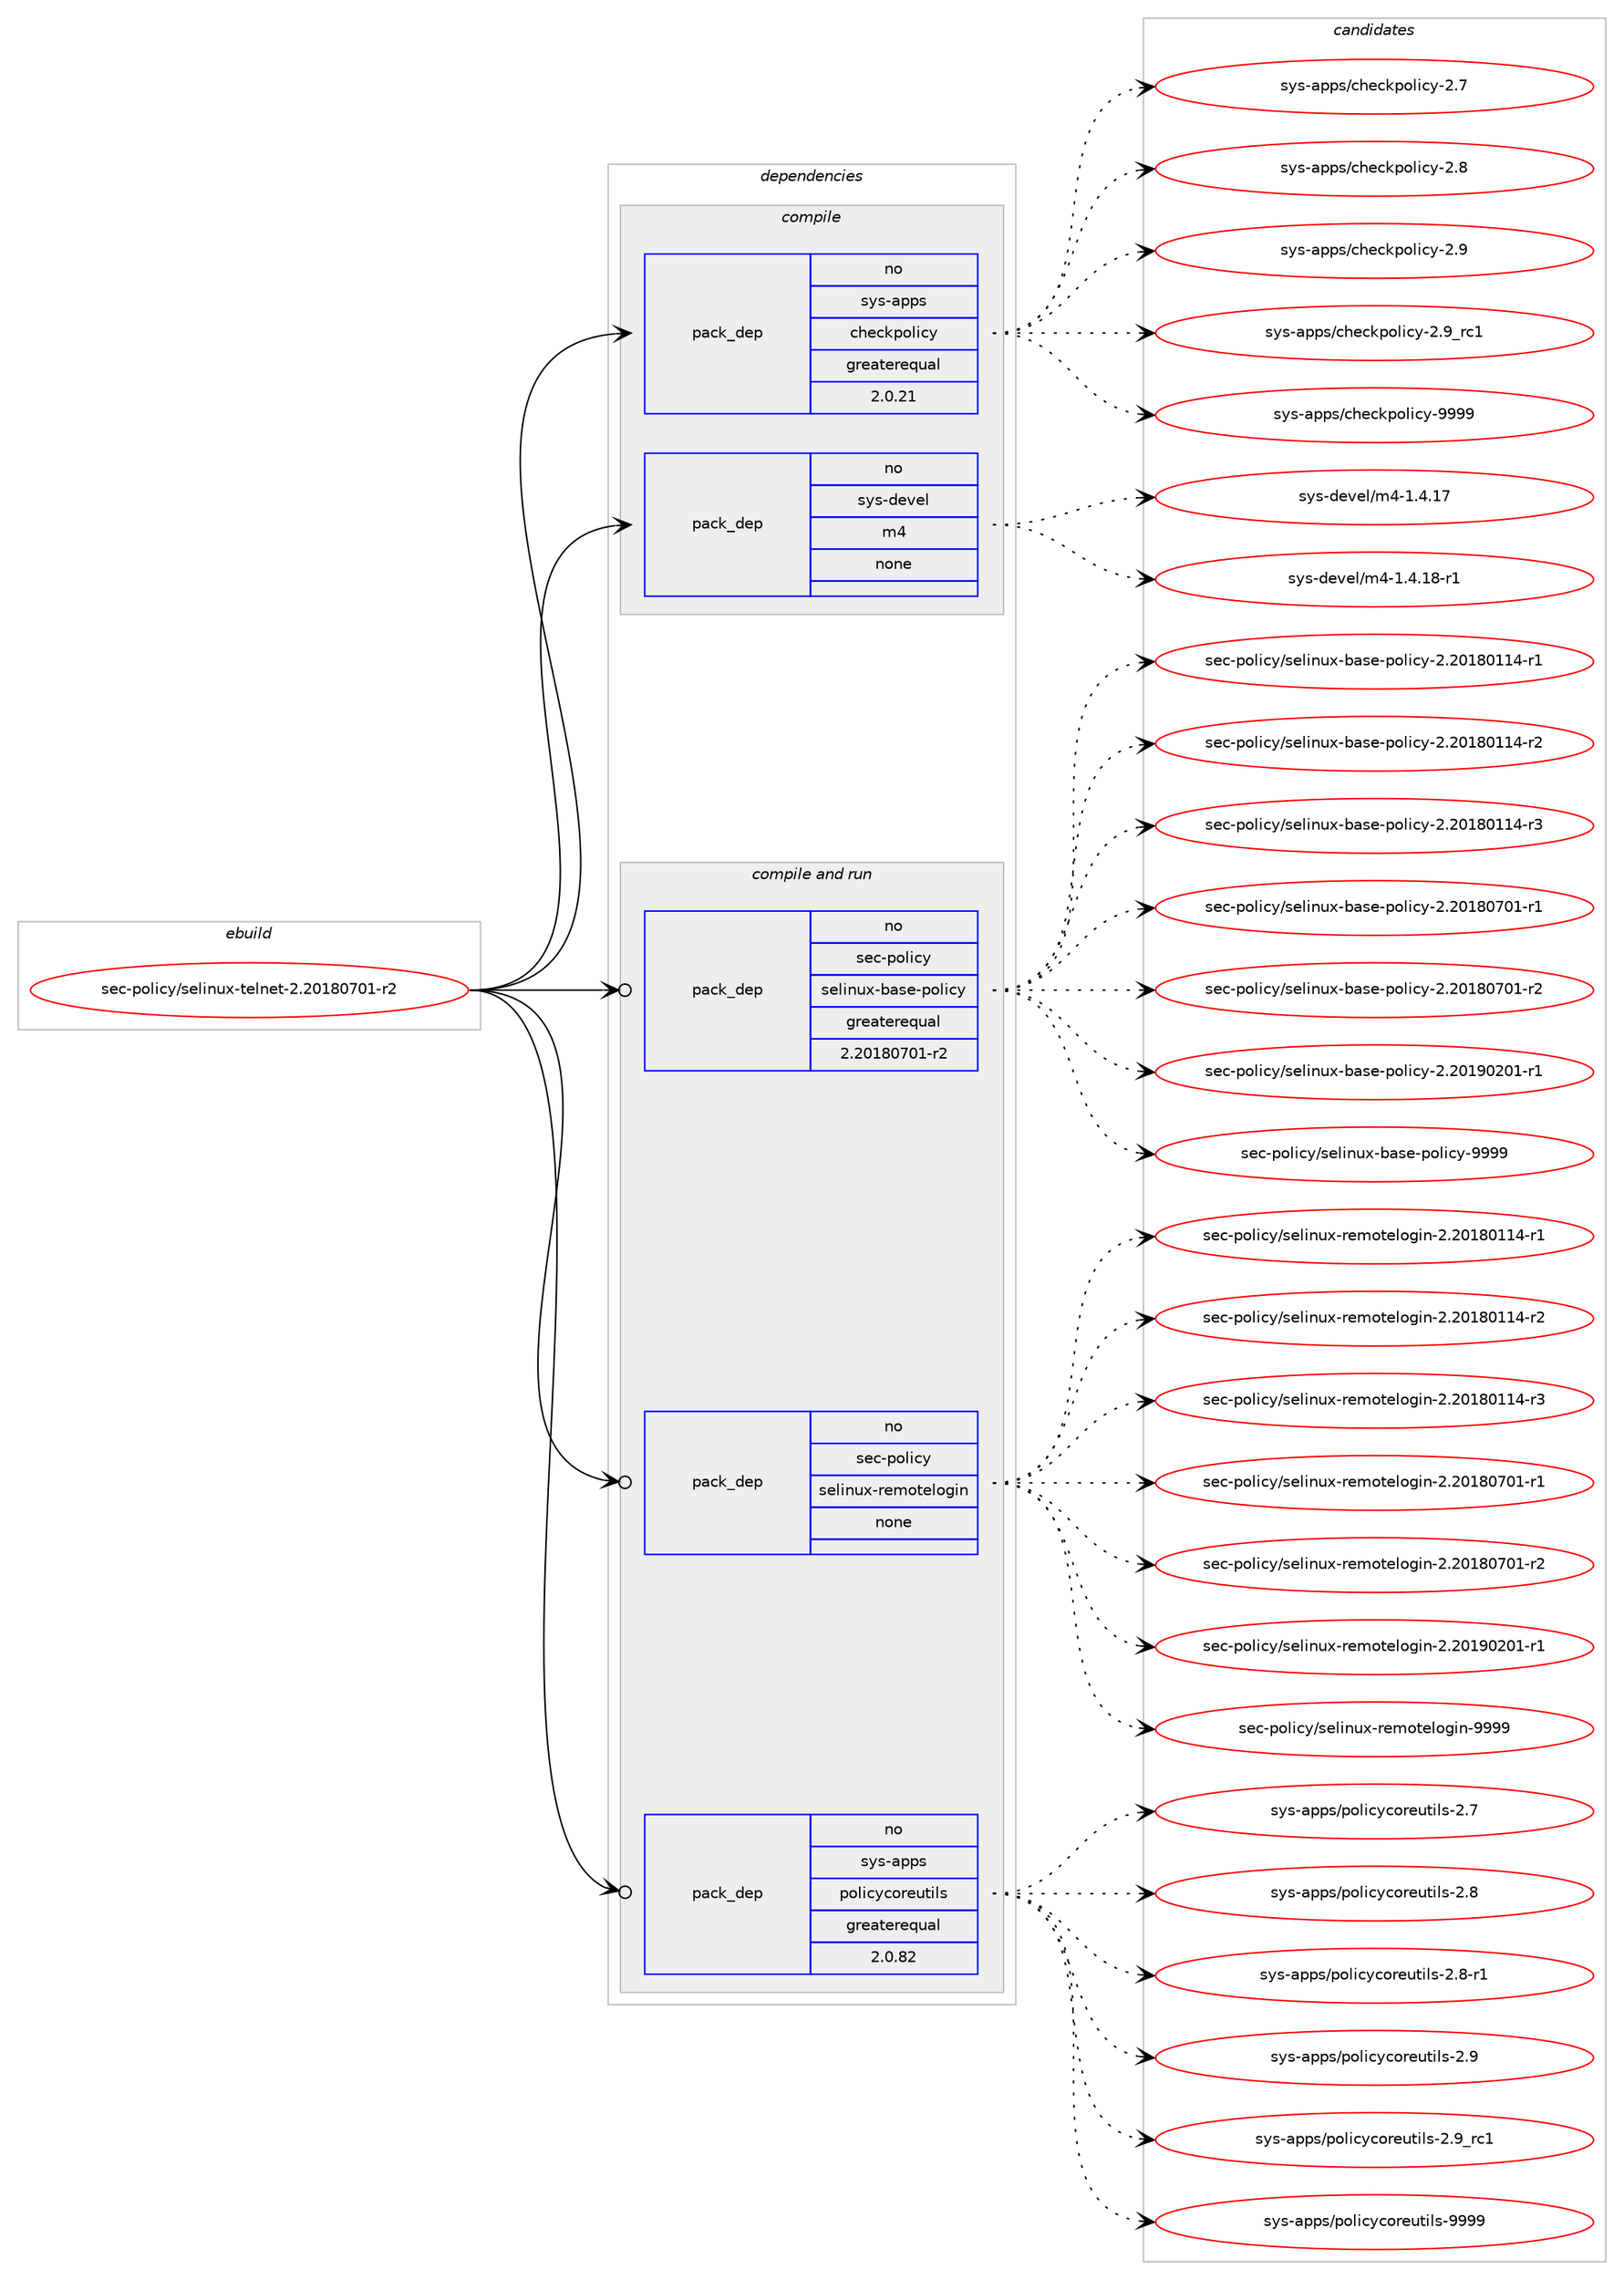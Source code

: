 digraph prolog {

# *************
# Graph options
# *************

newrank=true;
concentrate=true;
compound=true;
graph [rankdir=LR,fontname=Helvetica,fontsize=10,ranksep=1.5];#, ranksep=2.5, nodesep=0.2];
edge  [arrowhead=vee];
node  [fontname=Helvetica,fontsize=10];

# **********
# The ebuild
# **********

subgraph cluster_leftcol {
color=gray;
rank=same;
label=<<i>ebuild</i>>;
id [label="sec-policy/selinux-telnet-2.20180701-r2", color=red, width=4, href="../sec-policy/selinux-telnet-2.20180701-r2.svg"];
}

# ****************
# The dependencies
# ****************

subgraph cluster_midcol {
color=gray;
label=<<i>dependencies</i>>;
subgraph cluster_compile {
fillcolor="#eeeeee";
style=filled;
label=<<i>compile</i>>;
subgraph pack4615 {
dependency5991 [label=<<TABLE BORDER="0" CELLBORDER="1" CELLSPACING="0" CELLPADDING="4" WIDTH="220"><TR><TD ROWSPAN="6" CELLPADDING="30">pack_dep</TD></TR><TR><TD WIDTH="110">no</TD></TR><TR><TD>sys-apps</TD></TR><TR><TD>checkpolicy</TD></TR><TR><TD>greaterequal</TD></TR><TR><TD>2.0.21</TD></TR></TABLE>>, shape=none, color=blue];
}
id:e -> dependency5991:w [weight=20,style="solid",arrowhead="vee"];
subgraph pack4616 {
dependency5992 [label=<<TABLE BORDER="0" CELLBORDER="1" CELLSPACING="0" CELLPADDING="4" WIDTH="220"><TR><TD ROWSPAN="6" CELLPADDING="30">pack_dep</TD></TR><TR><TD WIDTH="110">no</TD></TR><TR><TD>sys-devel</TD></TR><TR><TD>m4</TD></TR><TR><TD>none</TD></TR><TR><TD></TD></TR></TABLE>>, shape=none, color=blue];
}
id:e -> dependency5992:w [weight=20,style="solid",arrowhead="vee"];
}
subgraph cluster_compileandrun {
fillcolor="#eeeeee";
style=filled;
label=<<i>compile and run</i>>;
subgraph pack4617 {
dependency5993 [label=<<TABLE BORDER="0" CELLBORDER="1" CELLSPACING="0" CELLPADDING="4" WIDTH="220"><TR><TD ROWSPAN="6" CELLPADDING="30">pack_dep</TD></TR><TR><TD WIDTH="110">no</TD></TR><TR><TD>sec-policy</TD></TR><TR><TD>selinux-base-policy</TD></TR><TR><TD>greaterequal</TD></TR><TR><TD>2.20180701-r2</TD></TR></TABLE>>, shape=none, color=blue];
}
id:e -> dependency5993:w [weight=20,style="solid",arrowhead="odotvee"];
subgraph pack4618 {
dependency5994 [label=<<TABLE BORDER="0" CELLBORDER="1" CELLSPACING="0" CELLPADDING="4" WIDTH="220"><TR><TD ROWSPAN="6" CELLPADDING="30">pack_dep</TD></TR><TR><TD WIDTH="110">no</TD></TR><TR><TD>sec-policy</TD></TR><TR><TD>selinux-remotelogin</TD></TR><TR><TD>none</TD></TR><TR><TD></TD></TR></TABLE>>, shape=none, color=blue];
}
id:e -> dependency5994:w [weight=20,style="solid",arrowhead="odotvee"];
subgraph pack4619 {
dependency5995 [label=<<TABLE BORDER="0" CELLBORDER="1" CELLSPACING="0" CELLPADDING="4" WIDTH="220"><TR><TD ROWSPAN="6" CELLPADDING="30">pack_dep</TD></TR><TR><TD WIDTH="110">no</TD></TR><TR><TD>sys-apps</TD></TR><TR><TD>policycoreutils</TD></TR><TR><TD>greaterequal</TD></TR><TR><TD>2.0.82</TD></TR></TABLE>>, shape=none, color=blue];
}
id:e -> dependency5995:w [weight=20,style="solid",arrowhead="odotvee"];
}
subgraph cluster_run {
fillcolor="#eeeeee";
style=filled;
label=<<i>run</i>>;
}
}

# **************
# The candidates
# **************

subgraph cluster_choices {
rank=same;
color=gray;
label=<<i>candidates</i>>;

subgraph choice4615 {
color=black;
nodesep=1;
choice11512111545971121121154799104101991071121111081059912145504655 [label="sys-apps/checkpolicy-2.7", color=red, width=4,href="../sys-apps/checkpolicy-2.7.svg"];
choice11512111545971121121154799104101991071121111081059912145504656 [label="sys-apps/checkpolicy-2.8", color=red, width=4,href="../sys-apps/checkpolicy-2.8.svg"];
choice11512111545971121121154799104101991071121111081059912145504657 [label="sys-apps/checkpolicy-2.9", color=red, width=4,href="../sys-apps/checkpolicy-2.9.svg"];
choice11512111545971121121154799104101991071121111081059912145504657951149949 [label="sys-apps/checkpolicy-2.9_rc1", color=red, width=4,href="../sys-apps/checkpolicy-2.9_rc1.svg"];
choice1151211154597112112115479910410199107112111108105991214557575757 [label="sys-apps/checkpolicy-9999", color=red, width=4,href="../sys-apps/checkpolicy-9999.svg"];
dependency5991:e -> choice11512111545971121121154799104101991071121111081059912145504655:w [style=dotted,weight="100"];
dependency5991:e -> choice11512111545971121121154799104101991071121111081059912145504656:w [style=dotted,weight="100"];
dependency5991:e -> choice11512111545971121121154799104101991071121111081059912145504657:w [style=dotted,weight="100"];
dependency5991:e -> choice11512111545971121121154799104101991071121111081059912145504657951149949:w [style=dotted,weight="100"];
dependency5991:e -> choice1151211154597112112115479910410199107112111108105991214557575757:w [style=dotted,weight="100"];
}
subgraph choice4616 {
color=black;
nodesep=1;
choice11512111545100101118101108471095245494652464955 [label="sys-devel/m4-1.4.17", color=red, width=4,href="../sys-devel/m4-1.4.17.svg"];
choice115121115451001011181011084710952454946524649564511449 [label="sys-devel/m4-1.4.18-r1", color=red, width=4,href="../sys-devel/m4-1.4.18-r1.svg"];
dependency5992:e -> choice11512111545100101118101108471095245494652464955:w [style=dotted,weight="100"];
dependency5992:e -> choice115121115451001011181011084710952454946524649564511449:w [style=dotted,weight="100"];
}
subgraph choice4617 {
color=black;
nodesep=1;
choice11510199451121111081059912147115101108105110117120459897115101451121111081059912145504650484956484949524511449 [label="sec-policy/selinux-base-policy-2.20180114-r1", color=red, width=4,href="../sec-policy/selinux-base-policy-2.20180114-r1.svg"];
choice11510199451121111081059912147115101108105110117120459897115101451121111081059912145504650484956484949524511450 [label="sec-policy/selinux-base-policy-2.20180114-r2", color=red, width=4,href="../sec-policy/selinux-base-policy-2.20180114-r2.svg"];
choice11510199451121111081059912147115101108105110117120459897115101451121111081059912145504650484956484949524511451 [label="sec-policy/selinux-base-policy-2.20180114-r3", color=red, width=4,href="../sec-policy/selinux-base-policy-2.20180114-r3.svg"];
choice11510199451121111081059912147115101108105110117120459897115101451121111081059912145504650484956485548494511449 [label="sec-policy/selinux-base-policy-2.20180701-r1", color=red, width=4,href="../sec-policy/selinux-base-policy-2.20180701-r1.svg"];
choice11510199451121111081059912147115101108105110117120459897115101451121111081059912145504650484956485548494511450 [label="sec-policy/selinux-base-policy-2.20180701-r2", color=red, width=4,href="../sec-policy/selinux-base-policy-2.20180701-r2.svg"];
choice11510199451121111081059912147115101108105110117120459897115101451121111081059912145504650484957485048494511449 [label="sec-policy/selinux-base-policy-2.20190201-r1", color=red, width=4,href="../sec-policy/selinux-base-policy-2.20190201-r1.svg"];
choice1151019945112111108105991214711510110810511011712045989711510145112111108105991214557575757 [label="sec-policy/selinux-base-policy-9999", color=red, width=4,href="../sec-policy/selinux-base-policy-9999.svg"];
dependency5993:e -> choice11510199451121111081059912147115101108105110117120459897115101451121111081059912145504650484956484949524511449:w [style=dotted,weight="100"];
dependency5993:e -> choice11510199451121111081059912147115101108105110117120459897115101451121111081059912145504650484956484949524511450:w [style=dotted,weight="100"];
dependency5993:e -> choice11510199451121111081059912147115101108105110117120459897115101451121111081059912145504650484956484949524511451:w [style=dotted,weight="100"];
dependency5993:e -> choice11510199451121111081059912147115101108105110117120459897115101451121111081059912145504650484956485548494511449:w [style=dotted,weight="100"];
dependency5993:e -> choice11510199451121111081059912147115101108105110117120459897115101451121111081059912145504650484956485548494511450:w [style=dotted,weight="100"];
dependency5993:e -> choice11510199451121111081059912147115101108105110117120459897115101451121111081059912145504650484957485048494511449:w [style=dotted,weight="100"];
dependency5993:e -> choice1151019945112111108105991214711510110810511011712045989711510145112111108105991214557575757:w [style=dotted,weight="100"];
}
subgraph choice4618 {
color=black;
nodesep=1;
choice115101994511211110810599121471151011081051101171204511410110911111610110811110310511045504650484956484949524511449 [label="sec-policy/selinux-remotelogin-2.20180114-r1", color=red, width=4,href="../sec-policy/selinux-remotelogin-2.20180114-r1.svg"];
choice115101994511211110810599121471151011081051101171204511410110911111610110811110310511045504650484956484949524511450 [label="sec-policy/selinux-remotelogin-2.20180114-r2", color=red, width=4,href="../sec-policy/selinux-remotelogin-2.20180114-r2.svg"];
choice115101994511211110810599121471151011081051101171204511410110911111610110811110310511045504650484956484949524511451 [label="sec-policy/selinux-remotelogin-2.20180114-r3", color=red, width=4,href="../sec-policy/selinux-remotelogin-2.20180114-r3.svg"];
choice115101994511211110810599121471151011081051101171204511410110911111610110811110310511045504650484956485548494511449 [label="sec-policy/selinux-remotelogin-2.20180701-r1", color=red, width=4,href="../sec-policy/selinux-remotelogin-2.20180701-r1.svg"];
choice115101994511211110810599121471151011081051101171204511410110911111610110811110310511045504650484956485548494511450 [label="sec-policy/selinux-remotelogin-2.20180701-r2", color=red, width=4,href="../sec-policy/selinux-remotelogin-2.20180701-r2.svg"];
choice115101994511211110810599121471151011081051101171204511410110911111610110811110310511045504650484957485048494511449 [label="sec-policy/selinux-remotelogin-2.20190201-r1", color=red, width=4,href="../sec-policy/selinux-remotelogin-2.20190201-r1.svg"];
choice11510199451121111081059912147115101108105110117120451141011091111161011081111031051104557575757 [label="sec-policy/selinux-remotelogin-9999", color=red, width=4,href="../sec-policy/selinux-remotelogin-9999.svg"];
dependency5994:e -> choice115101994511211110810599121471151011081051101171204511410110911111610110811110310511045504650484956484949524511449:w [style=dotted,weight="100"];
dependency5994:e -> choice115101994511211110810599121471151011081051101171204511410110911111610110811110310511045504650484956484949524511450:w [style=dotted,weight="100"];
dependency5994:e -> choice115101994511211110810599121471151011081051101171204511410110911111610110811110310511045504650484956484949524511451:w [style=dotted,weight="100"];
dependency5994:e -> choice115101994511211110810599121471151011081051101171204511410110911111610110811110310511045504650484956485548494511449:w [style=dotted,weight="100"];
dependency5994:e -> choice115101994511211110810599121471151011081051101171204511410110911111610110811110310511045504650484956485548494511450:w [style=dotted,weight="100"];
dependency5994:e -> choice115101994511211110810599121471151011081051101171204511410110911111610110811110310511045504650484957485048494511449:w [style=dotted,weight="100"];
dependency5994:e -> choice11510199451121111081059912147115101108105110117120451141011091111161011081111031051104557575757:w [style=dotted,weight="100"];
}
subgraph choice4619 {
color=black;
nodesep=1;
choice115121115459711211211547112111108105991219911111410111711610510811545504655 [label="sys-apps/policycoreutils-2.7", color=red, width=4,href="../sys-apps/policycoreutils-2.7.svg"];
choice115121115459711211211547112111108105991219911111410111711610510811545504656 [label="sys-apps/policycoreutils-2.8", color=red, width=4,href="../sys-apps/policycoreutils-2.8.svg"];
choice1151211154597112112115471121111081059912199111114101117116105108115455046564511449 [label="sys-apps/policycoreutils-2.8-r1", color=red, width=4,href="../sys-apps/policycoreutils-2.8-r1.svg"];
choice115121115459711211211547112111108105991219911111410111711610510811545504657 [label="sys-apps/policycoreutils-2.9", color=red, width=4,href="../sys-apps/policycoreutils-2.9.svg"];
choice115121115459711211211547112111108105991219911111410111711610510811545504657951149949 [label="sys-apps/policycoreutils-2.9_rc1", color=red, width=4,href="../sys-apps/policycoreutils-2.9_rc1.svg"];
choice11512111545971121121154711211110810599121991111141011171161051081154557575757 [label="sys-apps/policycoreutils-9999", color=red, width=4,href="../sys-apps/policycoreutils-9999.svg"];
dependency5995:e -> choice115121115459711211211547112111108105991219911111410111711610510811545504655:w [style=dotted,weight="100"];
dependency5995:e -> choice115121115459711211211547112111108105991219911111410111711610510811545504656:w [style=dotted,weight="100"];
dependency5995:e -> choice1151211154597112112115471121111081059912199111114101117116105108115455046564511449:w [style=dotted,weight="100"];
dependency5995:e -> choice115121115459711211211547112111108105991219911111410111711610510811545504657:w [style=dotted,weight="100"];
dependency5995:e -> choice115121115459711211211547112111108105991219911111410111711610510811545504657951149949:w [style=dotted,weight="100"];
dependency5995:e -> choice11512111545971121121154711211110810599121991111141011171161051081154557575757:w [style=dotted,weight="100"];
}
}

}
